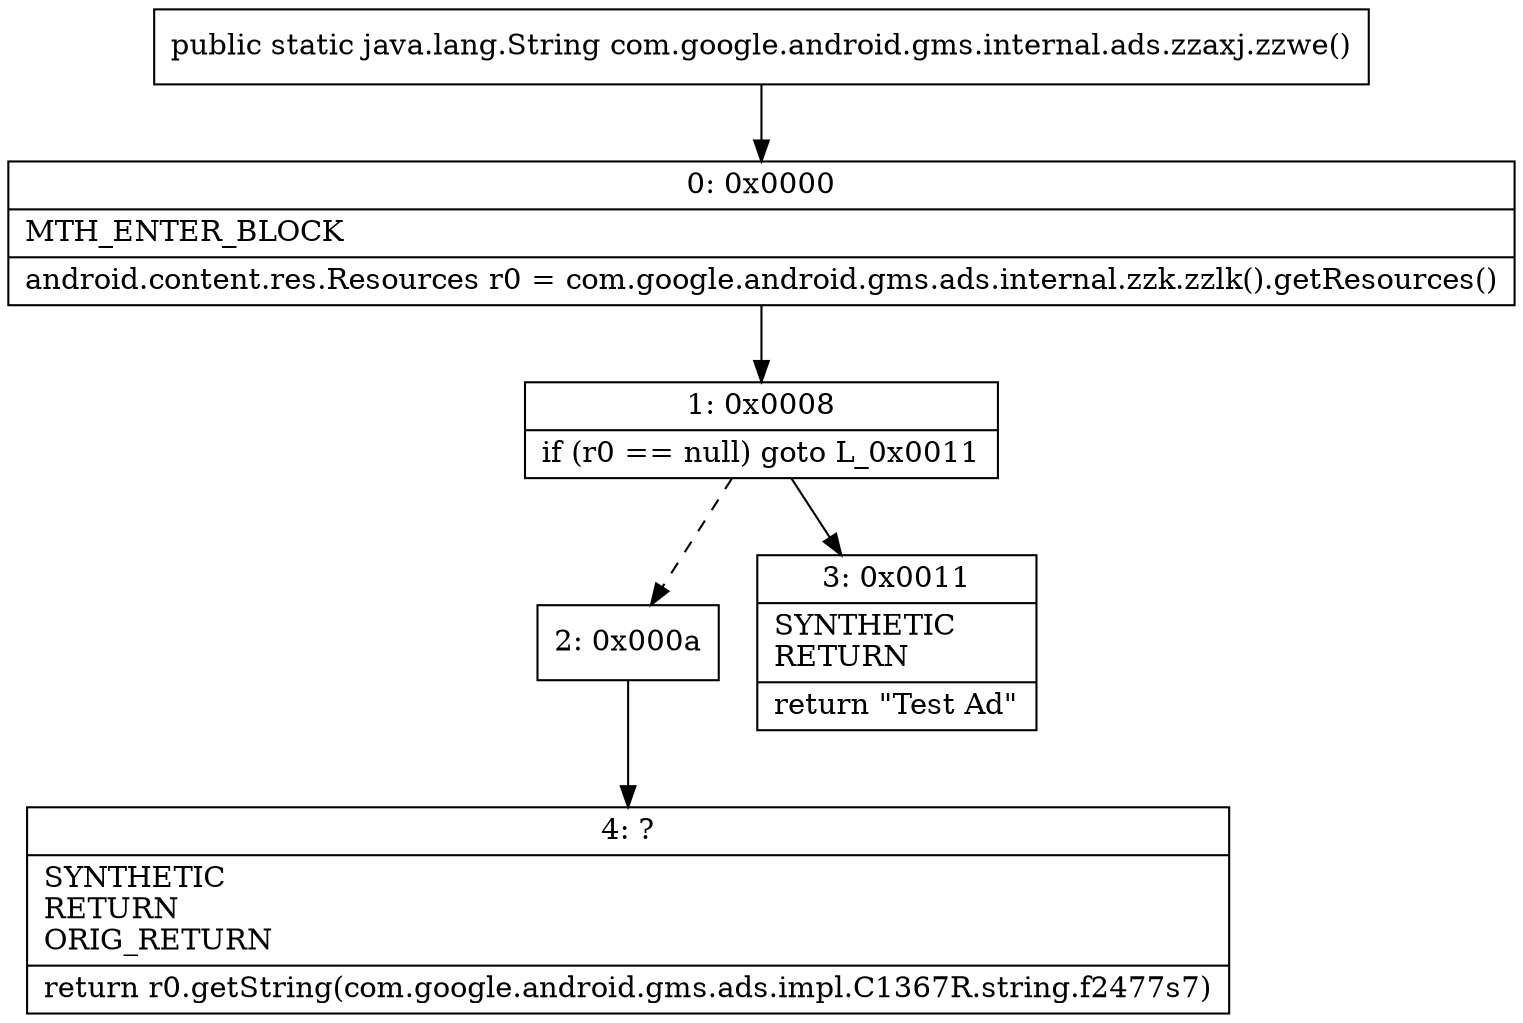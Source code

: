digraph "CFG forcom.google.android.gms.internal.ads.zzaxj.zzwe()Ljava\/lang\/String;" {
Node_0 [shape=record,label="{0\:\ 0x0000|MTH_ENTER_BLOCK\l|android.content.res.Resources r0 = com.google.android.gms.ads.internal.zzk.zzlk().getResources()\l}"];
Node_1 [shape=record,label="{1\:\ 0x0008|if (r0 == null) goto L_0x0011\l}"];
Node_2 [shape=record,label="{2\:\ 0x000a}"];
Node_3 [shape=record,label="{3\:\ 0x0011|SYNTHETIC\lRETURN\l|return \"Test Ad\"\l}"];
Node_4 [shape=record,label="{4\:\ ?|SYNTHETIC\lRETURN\lORIG_RETURN\l|return r0.getString(com.google.android.gms.ads.impl.C1367R.string.f2477s7)\l}"];
MethodNode[shape=record,label="{public static java.lang.String com.google.android.gms.internal.ads.zzaxj.zzwe() }"];
MethodNode -> Node_0;
Node_0 -> Node_1;
Node_1 -> Node_2[style=dashed];
Node_1 -> Node_3;
Node_2 -> Node_4;
}

